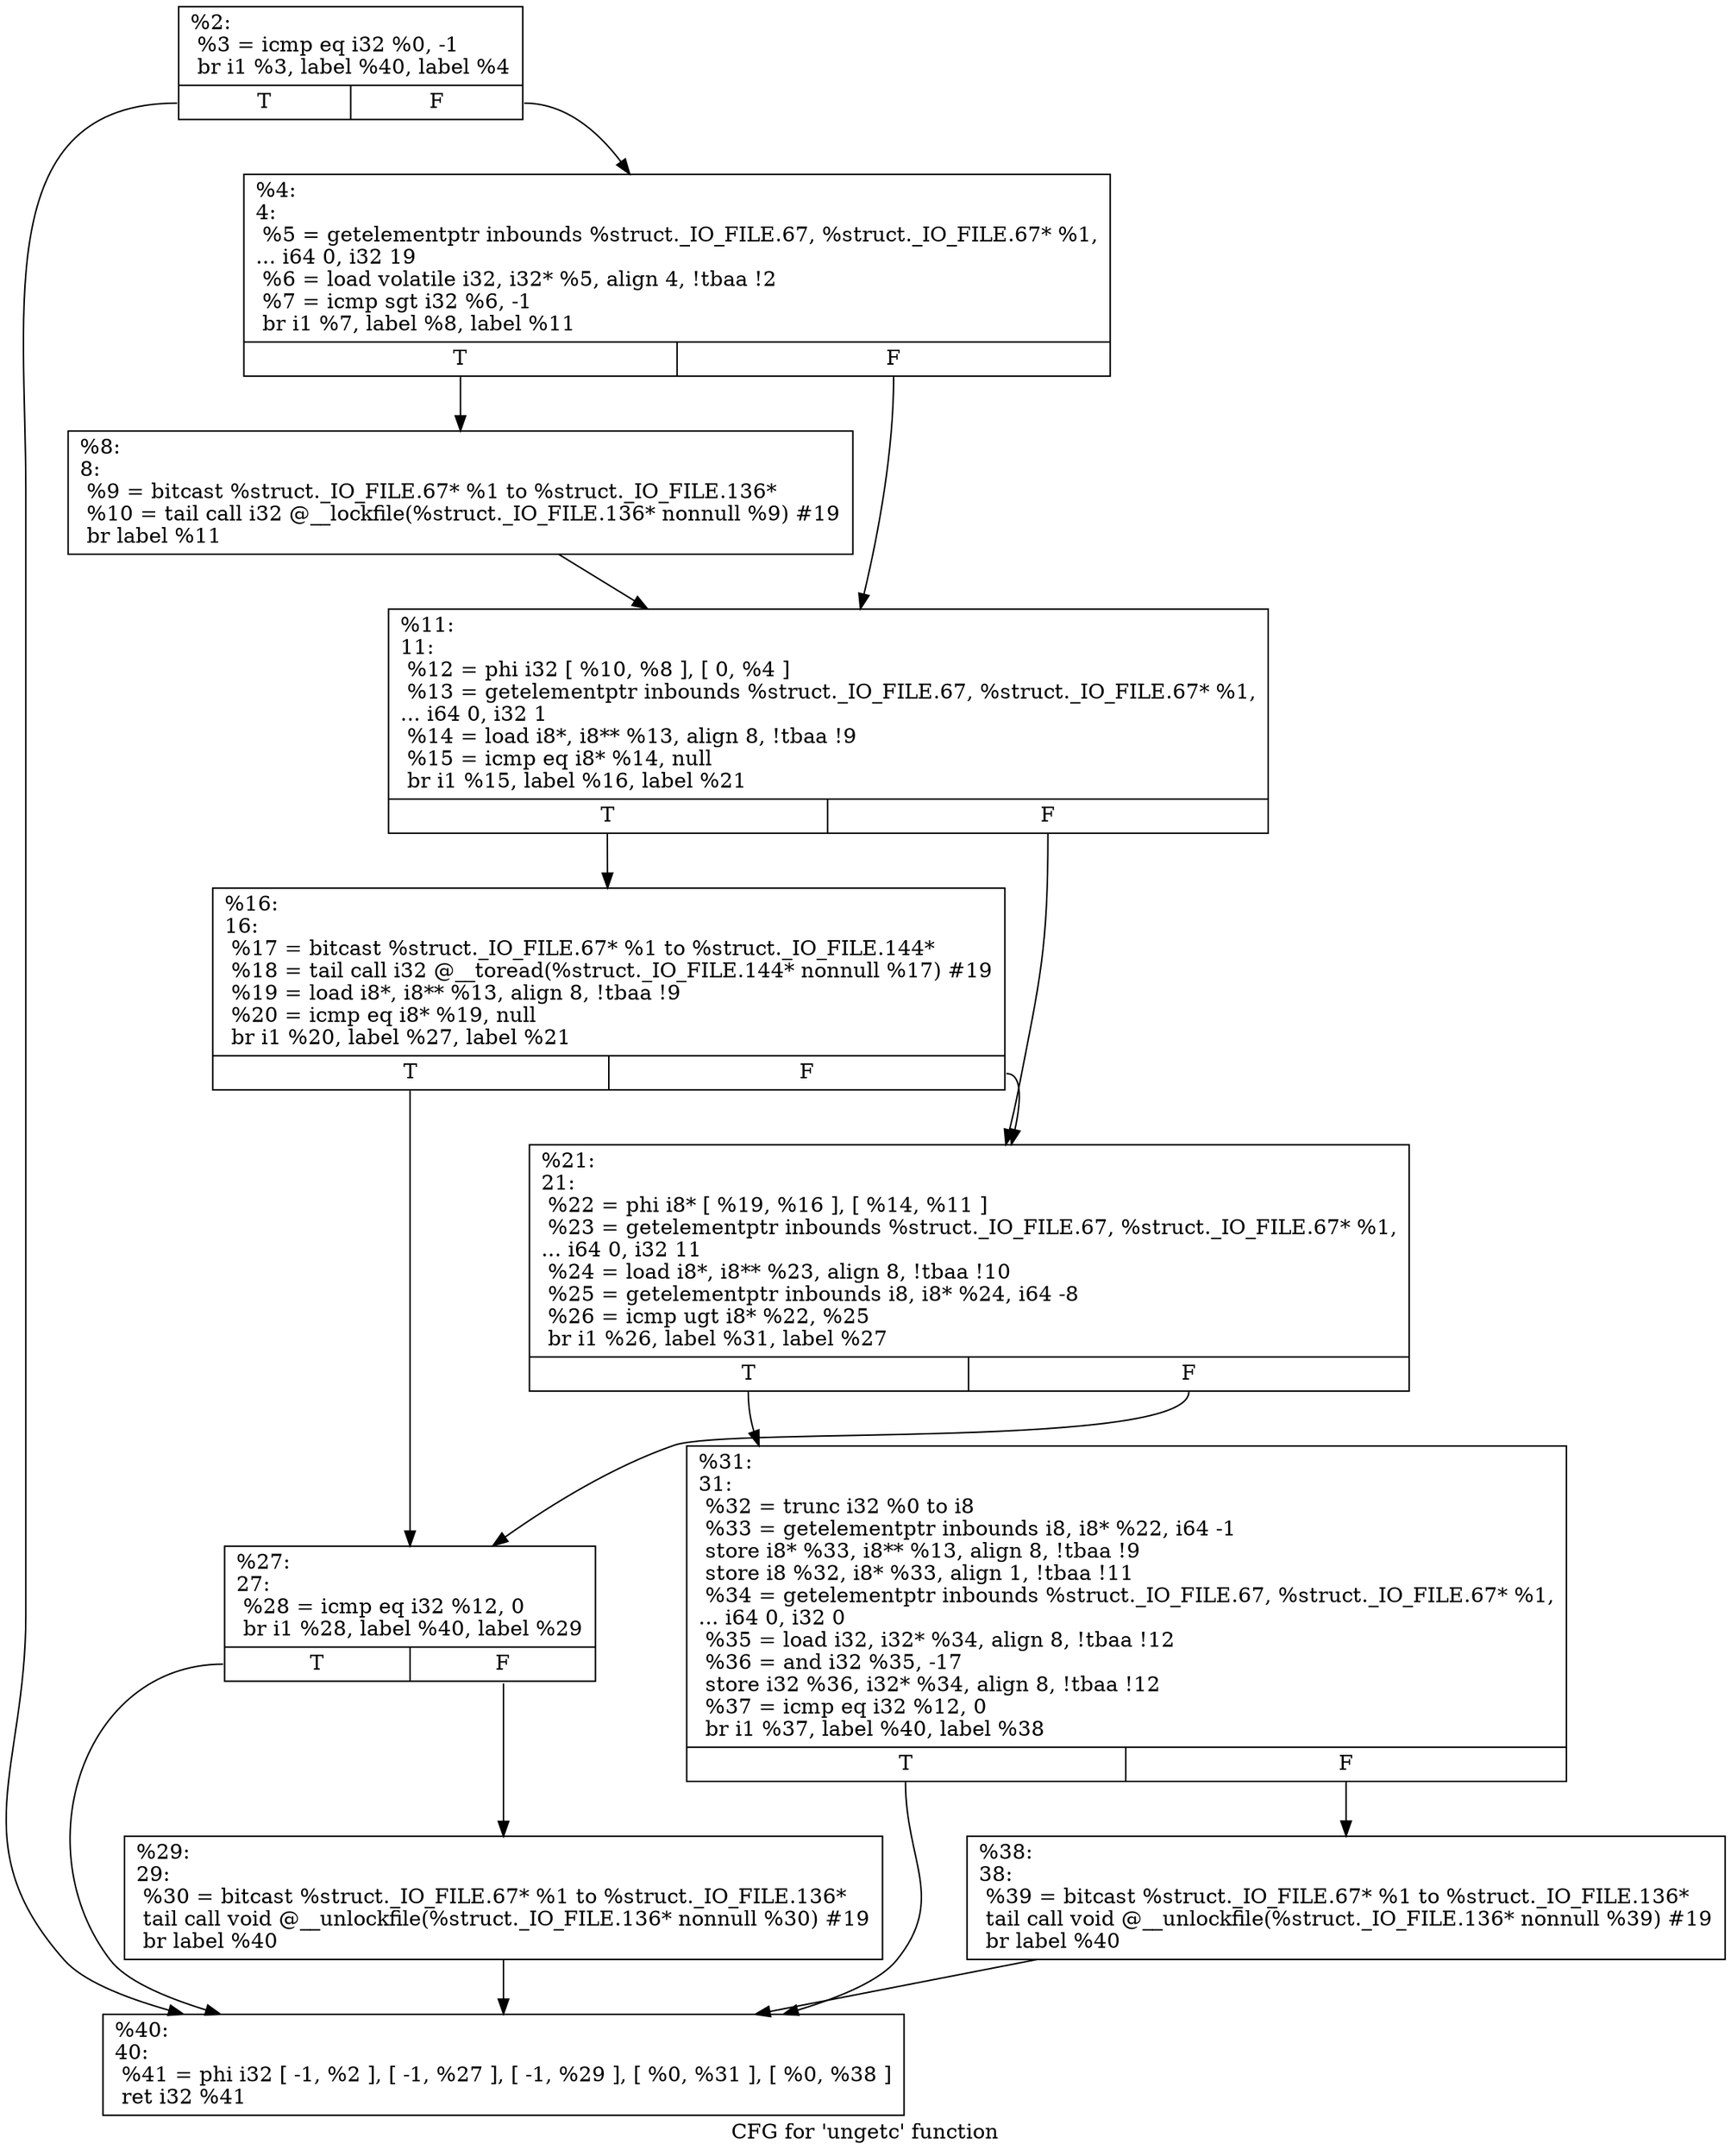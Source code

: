digraph "CFG for 'ungetc' function" {
	label="CFG for 'ungetc' function";

	Node0x1f2b300 [shape=record,label="{%2:\l  %3 = icmp eq i32 %0, -1\l  br i1 %3, label %40, label %4\l|{<s0>T|<s1>F}}"];
	Node0x1f2b300:s0 -> Node0x1f01c10;
	Node0x1f2b300:s1 -> Node0x1f01940;
	Node0x1f01940 [shape=record,label="{%4:\l4:                                                \l  %5 = getelementptr inbounds %struct._IO_FILE.67, %struct._IO_FILE.67* %1,\l... i64 0, i32 19\l  %6 = load volatile i32, i32* %5, align 4, !tbaa !2\l  %7 = icmp sgt i32 %6, -1\l  br i1 %7, label %8, label %11\l|{<s0>T|<s1>F}}"];
	Node0x1f01940:s0 -> Node0x1f01990;
	Node0x1f01940:s1 -> Node0x1f019e0;
	Node0x1f01990 [shape=record,label="{%8:\l8:                                                \l  %9 = bitcast %struct._IO_FILE.67* %1 to %struct._IO_FILE.136*\l  %10 = tail call i32 @__lockfile(%struct._IO_FILE.136* nonnull %9) #19\l  br label %11\l}"];
	Node0x1f01990 -> Node0x1f019e0;
	Node0x1f019e0 [shape=record,label="{%11:\l11:                                               \l  %12 = phi i32 [ %10, %8 ], [ 0, %4 ]\l  %13 = getelementptr inbounds %struct._IO_FILE.67, %struct._IO_FILE.67* %1,\l... i64 0, i32 1\l  %14 = load i8*, i8** %13, align 8, !tbaa !9\l  %15 = icmp eq i8* %14, null\l  br i1 %15, label %16, label %21\l|{<s0>T|<s1>F}}"];
	Node0x1f019e0:s0 -> Node0x1f01a30;
	Node0x1f019e0:s1 -> Node0x1f01a80;
	Node0x1f01a30 [shape=record,label="{%16:\l16:                                               \l  %17 = bitcast %struct._IO_FILE.67* %1 to %struct._IO_FILE.144*\l  %18 = tail call i32 @__toread(%struct._IO_FILE.144* nonnull %17) #19\l  %19 = load i8*, i8** %13, align 8, !tbaa !9\l  %20 = icmp eq i8* %19, null\l  br i1 %20, label %27, label %21\l|{<s0>T|<s1>F}}"];
	Node0x1f01a30:s0 -> Node0x1f01ad0;
	Node0x1f01a30:s1 -> Node0x1f01a80;
	Node0x1f01a80 [shape=record,label="{%21:\l21:                                               \l  %22 = phi i8* [ %19, %16 ], [ %14, %11 ]\l  %23 = getelementptr inbounds %struct._IO_FILE.67, %struct._IO_FILE.67* %1,\l... i64 0, i32 11\l  %24 = load i8*, i8** %23, align 8, !tbaa !10\l  %25 = getelementptr inbounds i8, i8* %24, i64 -8\l  %26 = icmp ugt i8* %22, %25\l  br i1 %26, label %31, label %27\l|{<s0>T|<s1>F}}"];
	Node0x1f01a80:s0 -> Node0x1f01b70;
	Node0x1f01a80:s1 -> Node0x1f01ad0;
	Node0x1f01ad0 [shape=record,label="{%27:\l27:                                               \l  %28 = icmp eq i32 %12, 0\l  br i1 %28, label %40, label %29\l|{<s0>T|<s1>F}}"];
	Node0x1f01ad0:s0 -> Node0x1f01c10;
	Node0x1f01ad0:s1 -> Node0x1f01b20;
	Node0x1f01b20 [shape=record,label="{%29:\l29:                                               \l  %30 = bitcast %struct._IO_FILE.67* %1 to %struct._IO_FILE.136*\l  tail call void @__unlockfile(%struct._IO_FILE.136* nonnull %30) #19\l  br label %40\l}"];
	Node0x1f01b20 -> Node0x1f01c10;
	Node0x1f01b70 [shape=record,label="{%31:\l31:                                               \l  %32 = trunc i32 %0 to i8\l  %33 = getelementptr inbounds i8, i8* %22, i64 -1\l  store i8* %33, i8** %13, align 8, !tbaa !9\l  store i8 %32, i8* %33, align 1, !tbaa !11\l  %34 = getelementptr inbounds %struct._IO_FILE.67, %struct._IO_FILE.67* %1,\l... i64 0, i32 0\l  %35 = load i32, i32* %34, align 8, !tbaa !12\l  %36 = and i32 %35, -17\l  store i32 %36, i32* %34, align 8, !tbaa !12\l  %37 = icmp eq i32 %12, 0\l  br i1 %37, label %40, label %38\l|{<s0>T|<s1>F}}"];
	Node0x1f01b70:s0 -> Node0x1f01c10;
	Node0x1f01b70:s1 -> Node0x1f01bc0;
	Node0x1f01bc0 [shape=record,label="{%38:\l38:                                               \l  %39 = bitcast %struct._IO_FILE.67* %1 to %struct._IO_FILE.136*\l  tail call void @__unlockfile(%struct._IO_FILE.136* nonnull %39) #19\l  br label %40\l}"];
	Node0x1f01bc0 -> Node0x1f01c10;
	Node0x1f01c10 [shape=record,label="{%40:\l40:                                               \l  %41 = phi i32 [ -1, %2 ], [ -1, %27 ], [ -1, %29 ], [ %0, %31 ], [ %0, %38 ]\l  ret i32 %41\l}"];
}
